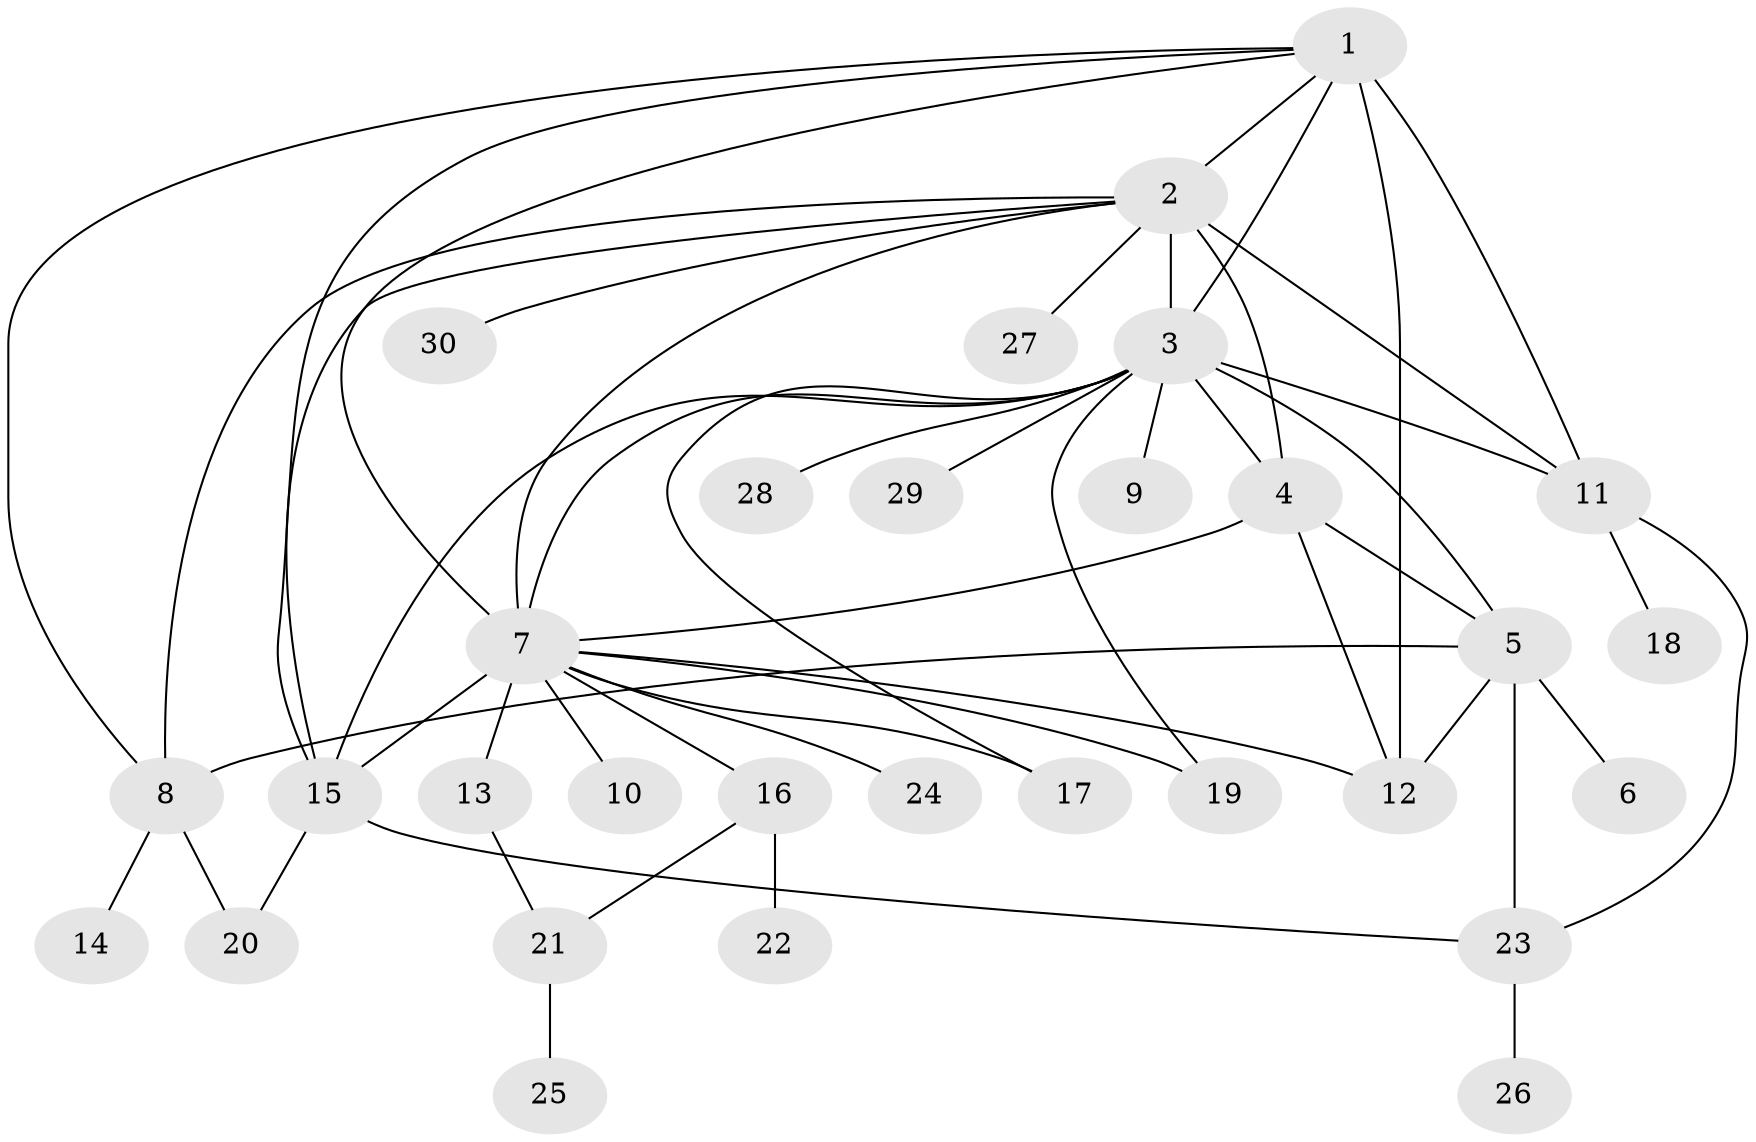 // original degree distribution, {3: 0.1694915254237288, 7: 0.1016949152542373, 20: 0.01694915254237288, 12: 0.01694915254237288, 8: 0.01694915254237288, 2: 0.288135593220339, 17: 0.01694915254237288, 6: 0.01694915254237288, 1: 0.3389830508474576, 5: 0.01694915254237288}
// Generated by graph-tools (version 1.1) at 2025/35/03/09/25 02:35:46]
// undirected, 30 vertices, 51 edges
graph export_dot {
graph [start="1"]
  node [color=gray90,style=filled];
  1;
  2;
  3;
  4;
  5;
  6;
  7;
  8;
  9;
  10;
  11;
  12;
  13;
  14;
  15;
  16;
  17;
  18;
  19;
  20;
  21;
  22;
  23;
  24;
  25;
  26;
  27;
  28;
  29;
  30;
  1 -- 2 [weight=1.0];
  1 -- 3 [weight=1.0];
  1 -- 7 [weight=1.0];
  1 -- 8 [weight=2.0];
  1 -- 11 [weight=3.0];
  1 -- 12 [weight=3.0];
  1 -- 15 [weight=1.0];
  2 -- 3 [weight=4.0];
  2 -- 4 [weight=7.0];
  2 -- 7 [weight=1.0];
  2 -- 8 [weight=1.0];
  2 -- 11 [weight=1.0];
  2 -- 15 [weight=1.0];
  2 -- 27 [weight=2.0];
  2 -- 30 [weight=1.0];
  3 -- 4 [weight=1.0];
  3 -- 5 [weight=1.0];
  3 -- 7 [weight=2.0];
  3 -- 9 [weight=1.0];
  3 -- 11 [weight=2.0];
  3 -- 15 [weight=1.0];
  3 -- 17 [weight=1.0];
  3 -- 19 [weight=1.0];
  3 -- 28 [weight=1.0];
  3 -- 29 [weight=1.0];
  4 -- 5 [weight=1.0];
  4 -- 7 [weight=1.0];
  4 -- 12 [weight=1.0];
  5 -- 6 [weight=1.0];
  5 -- 8 [weight=1.0];
  5 -- 12 [weight=1.0];
  5 -- 23 [weight=1.0];
  7 -- 10 [weight=1.0];
  7 -- 12 [weight=1.0];
  7 -- 13 [weight=1.0];
  7 -- 15 [weight=6.0];
  7 -- 16 [weight=1.0];
  7 -- 17 [weight=1.0];
  7 -- 19 [weight=1.0];
  7 -- 24 [weight=1.0];
  8 -- 14 [weight=1.0];
  8 -- 20 [weight=2.0];
  11 -- 18 [weight=1.0];
  11 -- 23 [weight=1.0];
  13 -- 21 [weight=1.0];
  15 -- 20 [weight=1.0];
  15 -- 23 [weight=1.0];
  16 -- 21 [weight=1.0];
  16 -- 22 [weight=1.0];
  21 -- 25 [weight=1.0];
  23 -- 26 [weight=1.0];
}
